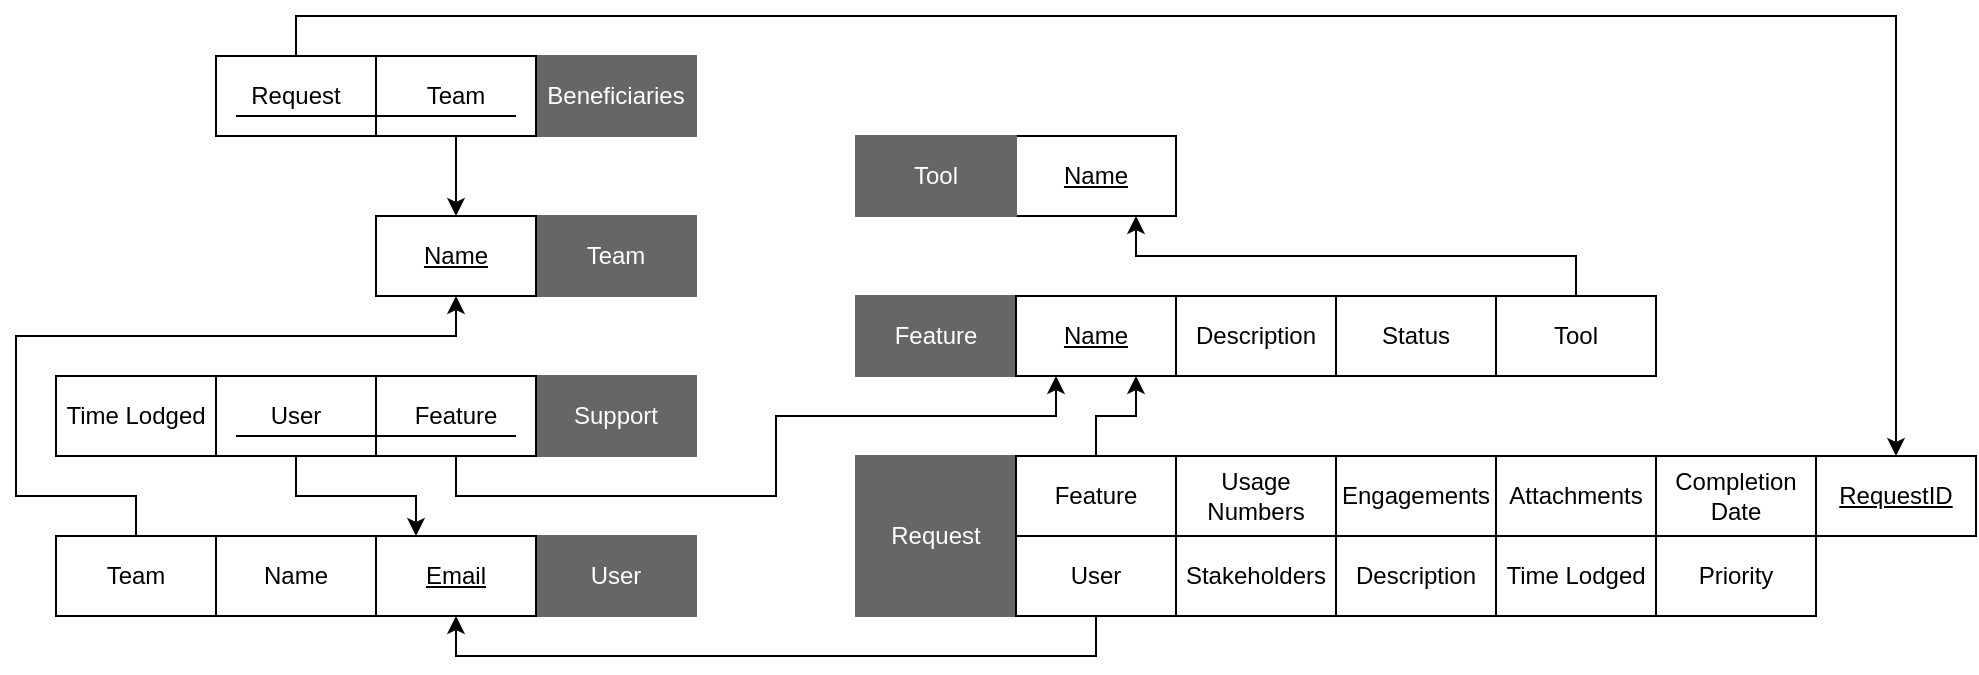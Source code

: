 <mxfile version="12.9.13" type="device"><diagram id="ZEQMPsQkTlxw5id6oJp2" name="Page-1"><mxGraphModel dx="1533" dy="860" grid="1" gridSize="10" guides="1" tooltips="1" connect="1" arrows="1" fold="1" page="1" pageScale="1" pageWidth="827" pageHeight="1169" math="0" shadow="0"><root><mxCell id="0"/><mxCell id="1" parent="0"/><mxCell id="xnWd6fcMqpHl4zTMUK5U-1" value="Name" style="rounded=0;whiteSpace=wrap;html=1;fontStyle=4" parent="1" vertex="1"><mxGeometry x="400" y="80" width="80" height="40" as="geometry"/></mxCell><mxCell id="xnWd6fcMqpHl4zTMUK5U-2" value="Tool" style="rounded=0;whiteSpace=wrap;html=1;fillColor=#666666;strokeColor=#666666;fontColor=#FFFFFF;" parent="1" vertex="1"><mxGeometry x="320" y="80" width="80" height="40" as="geometry"/></mxCell><mxCell id="xnWd6fcMqpHl4zTMUK5U-3" value="Feature" style="rounded=0;whiteSpace=wrap;html=1;fillColor=#666666;strokeColor=#666666;fontColor=#FFFFFF;" parent="1" vertex="1"><mxGeometry x="320" y="160" width="80" height="40" as="geometry"/></mxCell><mxCell id="xnWd6fcMqpHl4zTMUK5U-4" value="Request" style="rounded=0;whiteSpace=wrap;html=1;fillColor=#666666;strokeColor=#666666;fontColor=#FFFFFF;" parent="1" vertex="1"><mxGeometry x="320" y="240" width="80" height="80" as="geometry"/></mxCell><mxCell id="xnWd6fcMqpHl4zTMUK5U-5" value="User" style="rounded=0;whiteSpace=wrap;html=1;fillColor=#666666;strokeColor=#666666;fontColor=#FFFFFF;" parent="1" vertex="1"><mxGeometry x="160" y="280" width="80" height="40" as="geometry"/></mxCell><mxCell id="xnWd6fcMqpHl4zTMUK5U-6" value="Team" style="rounded=0;whiteSpace=wrap;html=1;fillColor=#666666;strokeColor=#666666;fontColor=#FFFFFF;" parent="1" vertex="1"><mxGeometry x="160" y="120" width="80" height="40" as="geometry"/></mxCell><mxCell id="xnWd6fcMqpHl4zTMUK5U-7" value="Name" style="rounded=0;whiteSpace=wrap;html=1;fontStyle=4" parent="1" vertex="1"><mxGeometry x="80" y="120" width="80" height="40" as="geometry"/></mxCell><mxCell id="xnWd6fcMqpHl4zTMUK5U-8" value="Email" style="rounded=0;whiteSpace=wrap;html=1;fontStyle=4" parent="1" vertex="1"><mxGeometry x="80" y="280" width="80" height="40" as="geometry"/></mxCell><mxCell id="xnWd6fcMqpHl4zTMUK5U-9" value="Name" style="rounded=0;whiteSpace=wrap;html=1;fontStyle=0" parent="1" vertex="1"><mxGeometry y="280" width="80" height="40" as="geometry"/></mxCell><mxCell id="xnWd6fcMqpHl4zTMUK5U-16" style="edgeStyle=orthogonalEdgeStyle;rounded=0;orthogonalLoop=1;jettySize=auto;html=1;exitX=0.5;exitY=0;exitDx=0;exitDy=0;entryX=0.5;entryY=1;entryDx=0;entryDy=0;fontColor=#FFFFFF;" parent="1" source="xnWd6fcMqpHl4zTMUK5U-10" target="xnWd6fcMqpHl4zTMUK5U-7" edge="1"><mxGeometry relative="1" as="geometry"><Array as="points"><mxPoint x="-40" y="260"/><mxPoint x="-100" y="260"/><mxPoint x="-100" y="180"/><mxPoint x="120" y="180"/></Array></mxGeometry></mxCell><mxCell id="xnWd6fcMqpHl4zTMUK5U-10" value="Team" style="rounded=0;whiteSpace=wrap;html=1;fontStyle=0" parent="1" vertex="1"><mxGeometry x="-80" y="280" width="80" height="40" as="geometry"/></mxCell><mxCell id="xnWd6fcMqpHl4zTMUK5U-11" value="Name" style="rounded=0;whiteSpace=wrap;html=1;fontStyle=4" parent="1" vertex="1"><mxGeometry x="400" y="160" width="80" height="40" as="geometry"/></mxCell><mxCell id="xnWd6fcMqpHl4zTMUK5U-12" value="Description" style="rounded=0;whiteSpace=wrap;html=1;fontStyle=0" parent="1" vertex="1"><mxGeometry x="480" y="160" width="80" height="40" as="geometry"/></mxCell><mxCell id="xnWd6fcMqpHl4zTMUK5U-13" value="Status" style="rounded=0;whiteSpace=wrap;html=1;fontStyle=0" parent="1" vertex="1"><mxGeometry x="560" y="160" width="80" height="40" as="geometry"/></mxCell><mxCell id="xnWd6fcMqpHl4zTMUK5U-15" style="edgeStyle=orthogonalEdgeStyle;rounded=0;orthogonalLoop=1;jettySize=auto;html=1;exitX=0.5;exitY=0;exitDx=0;exitDy=0;entryX=0.75;entryY=1;entryDx=0;entryDy=0;fontColor=#FFFFFF;" parent="1" source="xnWd6fcMqpHl4zTMUK5U-14" target="xnWd6fcMqpHl4zTMUK5U-1" edge="1"><mxGeometry relative="1" as="geometry"/></mxCell><mxCell id="xnWd6fcMqpHl4zTMUK5U-14" value="Tool" style="rounded=0;whiteSpace=wrap;html=1;fontStyle=0" parent="1" vertex="1"><mxGeometry x="640" y="160" width="80" height="40" as="geometry"/></mxCell><mxCell id="xnWd6fcMqpHl4zTMUK5U-27" style="edgeStyle=orthogonalEdgeStyle;rounded=0;orthogonalLoop=1;jettySize=auto;html=1;exitX=0.5;exitY=1;exitDx=0;exitDy=0;fontColor=#FFFFFF;" parent="1" source="xnWd6fcMqpHl4zTMUK5U-17" edge="1"><mxGeometry relative="1" as="geometry"><mxPoint x="120" y="320" as="targetPoint"/><Array as="points"><mxPoint x="440" y="340"/><mxPoint x="120" y="340"/></Array></mxGeometry></mxCell><mxCell id="xnWd6fcMqpHl4zTMUK5U-17" value="User" style="rounded=0;whiteSpace=wrap;html=1;fontStyle=0" parent="1" vertex="1"><mxGeometry x="400" y="280" width="80" height="40" as="geometry"/></mxCell><mxCell id="xnWd6fcMqpHl4zTMUK5U-28" style="edgeStyle=orthogonalEdgeStyle;rounded=0;orthogonalLoop=1;jettySize=auto;html=1;exitX=0.5;exitY=0;exitDx=0;exitDy=0;entryX=0.75;entryY=1;entryDx=0;entryDy=0;fontColor=#FFFFFF;" parent="1" source="xnWd6fcMqpHl4zTMUK5U-18" target="xnWd6fcMqpHl4zTMUK5U-11" edge="1"><mxGeometry relative="1" as="geometry"/></mxCell><mxCell id="xnWd6fcMqpHl4zTMUK5U-18" value="Feature" style="rounded=0;whiteSpace=wrap;html=1;fontStyle=0" parent="1" vertex="1"><mxGeometry x="400" y="240" width="80" height="40" as="geometry"/></mxCell><mxCell id="xnWd6fcMqpHl4zTMUK5U-20" value="Stakeholders" style="rounded=0;whiteSpace=wrap;html=1;fontStyle=0" parent="1" vertex="1"><mxGeometry x="480" y="280" width="80" height="40" as="geometry"/></mxCell><mxCell id="xnWd6fcMqpHl4zTMUK5U-23" value="Engagements" style="rounded=0;whiteSpace=wrap;html=1;fontStyle=0" parent="1" vertex="1"><mxGeometry x="560" y="240" width="80" height="40" as="geometry"/></mxCell><mxCell id="xnWd6fcMqpHl4zTMUK5U-24" value="Description" style="rounded=0;whiteSpace=wrap;html=1;fontStyle=0" parent="1" vertex="1"><mxGeometry x="560" y="280" width="80" height="40" as="geometry"/></mxCell><mxCell id="xnWd6fcMqpHl4zTMUK5U-25" value="Attachments" style="rounded=0;whiteSpace=wrap;html=1;fontStyle=0" parent="1" vertex="1"><mxGeometry x="640" y="240" width="80" height="40" as="geometry"/></mxCell><mxCell id="xnWd6fcMqpHl4zTMUK5U-26" value="Time Lodged" style="rounded=0;whiteSpace=wrap;html=1;fontStyle=0" parent="1" vertex="1"><mxGeometry x="640" y="280" width="80" height="40" as="geometry"/></mxCell><mxCell id="uHa2_v-tgspziVMr2RL6-1" value="Usage Numbers" style="rounded=0;whiteSpace=wrap;html=1;fontStyle=0" parent="1" vertex="1"><mxGeometry x="480" y="240" width="80" height="40" as="geometry"/></mxCell><mxCell id="sJpm6wJfj0SXrgrSK7Z8-1" value="RequestID" style="rounded=0;whiteSpace=wrap;html=1;fontStyle=4" parent="1" vertex="1"><mxGeometry x="800" y="240" width="80" height="40" as="geometry"/></mxCell><mxCell id="9h8cBzBqDTzlezmhUHrt-1" value="Support" style="rounded=0;whiteSpace=wrap;html=1;fillColor=#666666;strokeColor=#666666;fontColor=#FFFFFF;" parent="1" vertex="1"><mxGeometry x="160" y="200" width="80" height="40" as="geometry"/></mxCell><mxCell id="9h8cBzBqDTzlezmhUHrt-7" style="edgeStyle=orthogonalEdgeStyle;rounded=0;orthogonalLoop=1;jettySize=auto;html=1;exitX=0.5;exitY=1;exitDx=0;exitDy=0;entryX=0.25;entryY=1;entryDx=0;entryDy=0;" parent="1" source="9h8cBzBqDTzlezmhUHrt-2" target="xnWd6fcMqpHl4zTMUK5U-11" edge="1"><mxGeometry relative="1" as="geometry"><Array as="points"><mxPoint x="120" y="260"/><mxPoint x="280" y="260"/><mxPoint x="280" y="220"/><mxPoint x="420" y="220"/></Array></mxGeometry></mxCell><mxCell id="9h8cBzBqDTzlezmhUHrt-2" value="Feature" style="rounded=0;whiteSpace=wrap;html=1;fontStyle=0" parent="1" vertex="1"><mxGeometry x="80" y="200" width="80" height="40" as="geometry"/></mxCell><mxCell id="9h8cBzBqDTzlezmhUHrt-6" style="edgeStyle=orthogonalEdgeStyle;rounded=0;orthogonalLoop=1;jettySize=auto;html=1;exitX=0.5;exitY=1;exitDx=0;exitDy=0;entryX=0.25;entryY=0;entryDx=0;entryDy=0;" parent="1" source="9h8cBzBqDTzlezmhUHrt-3" target="xnWd6fcMqpHl4zTMUK5U-8" edge="1"><mxGeometry relative="1" as="geometry"><Array as="points"><mxPoint x="40" y="260"/><mxPoint x="100" y="260"/></Array></mxGeometry></mxCell><mxCell id="9h8cBzBqDTzlezmhUHrt-3" value="User" style="rounded=0;whiteSpace=wrap;html=1;fontStyle=0" parent="1" vertex="1"><mxGeometry y="200" width="80" height="40" as="geometry"/></mxCell><mxCell id="9h8cBzBqDTzlezmhUHrt-4" value="" style="endArrow=none;html=1;" parent="1" edge="1"><mxGeometry width="50" height="50" relative="1" as="geometry"><mxPoint x="150" y="230" as="sourcePoint"/><mxPoint x="10" y="230" as="targetPoint"/></mxGeometry></mxCell><mxCell id="9h8cBzBqDTzlezmhUHrt-8" value="Time Lodged" style="rounded=0;whiteSpace=wrap;html=1;fontStyle=0" parent="1" vertex="1"><mxGeometry x="-80" y="200" width="80" height="40" as="geometry"/></mxCell><mxCell id="9h8cBzBqDTzlezmhUHrt-9" value="Beneficiaries" style="rounded=0;whiteSpace=wrap;html=1;fillColor=#666666;strokeColor=#666666;fontColor=#FFFFFF;" parent="1" vertex="1"><mxGeometry x="160" y="40" width="80" height="40" as="geometry"/></mxCell><mxCell id="9h8cBzBqDTzlezmhUHrt-13" style="edgeStyle=orthogonalEdgeStyle;rounded=0;orthogonalLoop=1;jettySize=auto;html=1;exitX=0.5;exitY=1;exitDx=0;exitDy=0;entryX=0.5;entryY=0;entryDx=0;entryDy=0;" parent="1" source="9h8cBzBqDTzlezmhUHrt-10" target="xnWd6fcMqpHl4zTMUK5U-7" edge="1"><mxGeometry relative="1" as="geometry"/></mxCell><mxCell id="9h8cBzBqDTzlezmhUHrt-10" value="Team" style="rounded=0;whiteSpace=wrap;html=1;fontStyle=0" parent="1" vertex="1"><mxGeometry x="80" y="40" width="80" height="40" as="geometry"/></mxCell><mxCell id="9h8cBzBqDTzlezmhUHrt-14" style="edgeStyle=orthogonalEdgeStyle;rounded=0;orthogonalLoop=1;jettySize=auto;html=1;exitX=0.5;exitY=0;exitDx=0;exitDy=0;entryX=0.5;entryY=0;entryDx=0;entryDy=0;" parent="1" source="9h8cBzBqDTzlezmhUHrt-11" target="sJpm6wJfj0SXrgrSK7Z8-1" edge="1"><mxGeometry relative="1" as="geometry"/></mxCell><mxCell id="9h8cBzBqDTzlezmhUHrt-11" value="Request" style="rounded=0;whiteSpace=wrap;html=1;fontStyle=0" parent="1" vertex="1"><mxGeometry y="40" width="80" height="40" as="geometry"/></mxCell><mxCell id="9h8cBzBqDTzlezmhUHrt-12" value="" style="endArrow=none;html=1;" parent="1" edge="1"><mxGeometry width="50" height="50" relative="1" as="geometry"><mxPoint x="150" y="70" as="sourcePoint"/><mxPoint x="10" y="70" as="targetPoint"/></mxGeometry></mxCell><mxCell id="32noMhq6N0R9dzCF4T0A-1" value="Priority" style="rounded=0;whiteSpace=wrap;html=1;fontStyle=0" vertex="1" parent="1"><mxGeometry x="720" y="280" width="80" height="40" as="geometry"/></mxCell><mxCell id="32noMhq6N0R9dzCF4T0A-2" value="Completion Date" style="rounded=0;whiteSpace=wrap;html=1;fontStyle=0" vertex="1" parent="1"><mxGeometry x="720" y="240" width="80" height="40" as="geometry"/></mxCell></root></mxGraphModel></diagram></mxfile>